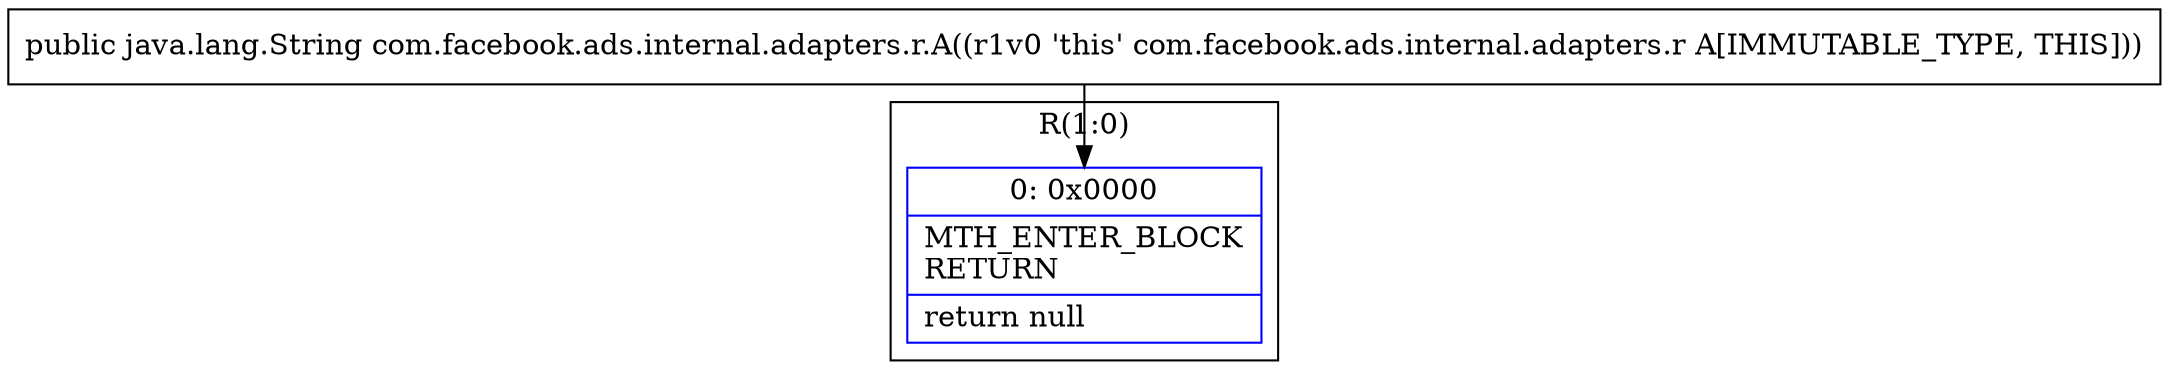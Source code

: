 digraph "CFG forcom.facebook.ads.internal.adapters.r.A()Ljava\/lang\/String;" {
subgraph cluster_Region_1660016540 {
label = "R(1:0)";
node [shape=record,color=blue];
Node_0 [shape=record,label="{0\:\ 0x0000|MTH_ENTER_BLOCK\lRETURN\l|return null\l}"];
}
MethodNode[shape=record,label="{public java.lang.String com.facebook.ads.internal.adapters.r.A((r1v0 'this' com.facebook.ads.internal.adapters.r A[IMMUTABLE_TYPE, THIS])) }"];
MethodNode -> Node_0;
}

